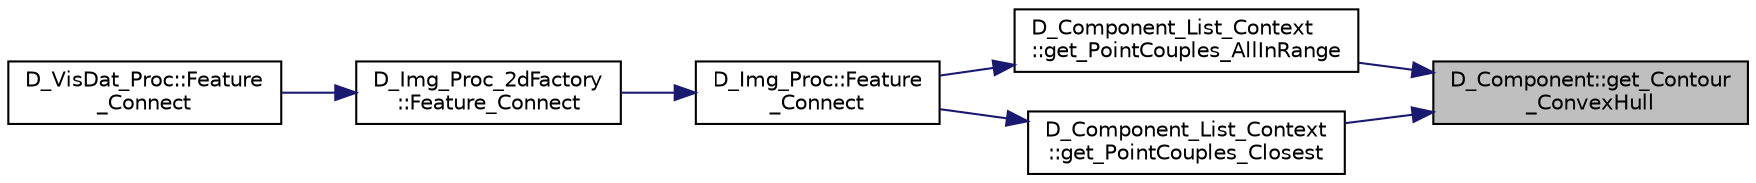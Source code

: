digraph "D_Component::get_Contour_ConvexHull"
{
 // LATEX_PDF_SIZE
  edge [fontname="Helvetica",fontsize="10",labelfontname="Helvetica",labelfontsize="10"];
  node [fontname="Helvetica",fontsize="10",shape=record];
  rankdir="RL";
  Node1 [label="D_Component::get_Contour\l_ConvexHull",height=0.2,width=0.4,color="black", fillcolor="grey75", style="filled", fontcolor="black",tooltip=" "];
  Node1 -> Node2 [dir="back",color="midnightblue",fontsize="10",style="solid"];
  Node2 [label="D_Component_List_Context\l::get_PointCouples_AllInRange",height=0.2,width=0.4,color="black", fillcolor="white", style="filled",URL="$class_d___component___list___context.html#aa2693a797d2a71aa8501356f415167f3",tooltip=" "];
  Node2 -> Node3 [dir="back",color="midnightblue",fontsize="10",style="solid"];
  Node3 [label="D_Img_Proc::Feature\l_Connect",height=0.2,width=0.4,color="black", fillcolor="white", style="filled",URL="$class_d___img___proc.html#a2fb3235491fe49b807b6ec3b3b296e58",tooltip=" "];
  Node3 -> Node4 [dir="back",color="midnightblue",fontsize="10",style="solid"];
  Node4 [label="D_Img_Proc_2dFactory\l::Feature_Connect",height=0.2,width=0.4,color="black", fillcolor="white", style="filled",URL="$class_d___img___proc__2d_factory.html#a4b56fc8f6b4f1e1ec13c178c4c54b686",tooltip=" "];
  Node4 -> Node5 [dir="back",color="midnightblue",fontsize="10",style="solid"];
  Node5 [label="D_VisDat_Proc::Feature\l_Connect",height=0.2,width=0.4,color="black", fillcolor="white", style="filled",URL="$class_d___vis_dat___proc.html#ade38b9fa5e23077d18943e301cd4e064",tooltip=" "];
  Node1 -> Node6 [dir="back",color="midnightblue",fontsize="10",style="solid"];
  Node6 [label="D_Component_List_Context\l::get_PointCouples_Closest",height=0.2,width=0.4,color="black", fillcolor="white", style="filled",URL="$class_d___component___list___context.html#a80b1d0a6ca9b54f30ef65db5d8b75e2d",tooltip=" "];
  Node6 -> Node3 [dir="back",color="midnightblue",fontsize="10",style="solid"];
}
